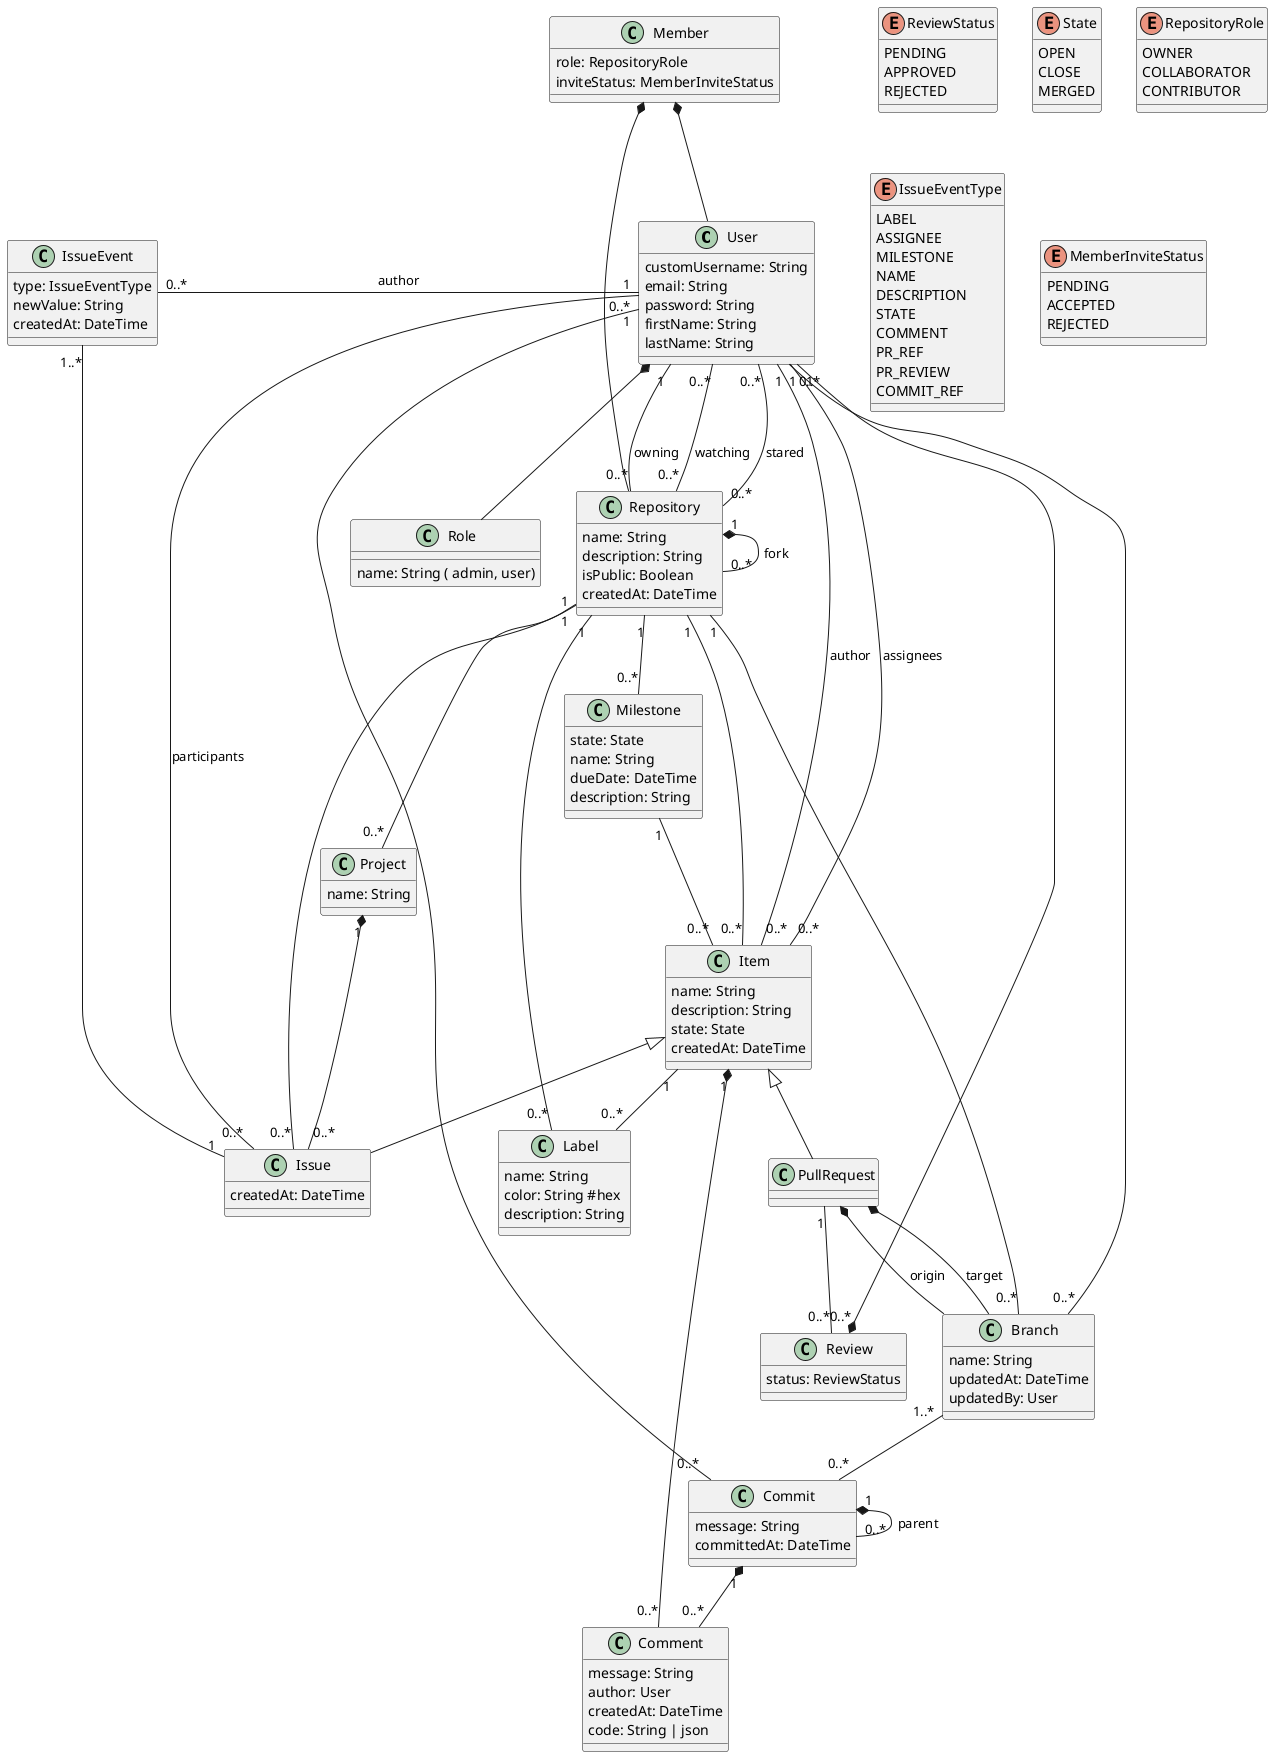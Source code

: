 @startuml
class User {
    customUsername: String
    email: String
    password: String
    firstName: String
    lastName: String
}

class Role {
    name: String ( admin, user)
}

class Member {
    role: RepositoryRole
    inviteStatus: MemberInviteStatus
}

class Repository {
    name: String
    description: String
    isPublic: Boolean
    createdAt: DateTime
}

class Review {
    status: ReviewStatus
}

class Branch {
    name: String
    updatedAt: DateTime
    updatedBy: User
}

class Milestone {
    state: State
    name: String
    dueDate: DateTime
    description: String
}

class Project {
    name: String
}

class Issue {
    createdAt: DateTime
}

class PullRequest {}

class Commit {
    message: String
    committedAt: DateTime
}

class IssueEvent {
    type: IssueEventType
    newValue: String
    createdAt: DateTime
}

class Comment {
    message: String
    author: User
    createdAt: DateTime
    code: String | json
}
class Item {
    name: String
    description: String
    state: State
    createdAt: DateTime
}
class Label {
    name: String
    color: String #hex
    description: String
}

enum ReviewStatus {
    PENDING
    APPROVED
    REJECTED
}

enum State {
    OPEN
    CLOSE
    MERGED
}
enum RepositoryRole {
    OWNER
    COLLABORATOR
    CONTRIBUTOR
}

enum IssueEventType {
    LABEL
    ASSIGNEE
    MILESTONE
    NAME
    DESCRIPTION
    STATE
    COMMENT
    PR_REF
    PR_REVIEW
    COMMIT_REF
}

enum MemberInviteStatus {
    PENDING
    ACCEPTED
    REJECTED
}

Member *-- User
Member *-- Repository

User *-- Role
User "0..*" -- "0..*" Repository: watching
User "0..*" -- "0..*" Repository: stared
User "1" -- "0..*" Repository: owning
User "1" -- "0..*" Branch

User "0..*" -- "0..*" Issue: participants
User "1" -- "0..*" Commit

User "1" --* "0..*" Review
PullRequest "1" -- "0..*" Review

Repository "1" *-- "0..*" Repository : fork
Repository  "1" -- "0..*" Branch
Repository  "1" -- "0..*" Milestone
Repository  "1" -- "0..*" Project
Repository  "1" -- "0..*" Label
Repository  "1" -- "0..*" Issue
Repository  "1" -- "0..*" Item

Item <|-- Issue
Item <|-- PullRequest
Milestone "1" -- "0..*" Item
Item "1" *-- "0..*" Comment
Item "1" -- "0..*" Label
User "1" -- "0..*" Item: author
Item "0..*" -- "0..*" User: assignees

Branch "1..*" -- "0..*" Commit
Commit "1" *-- "0..*" Commit : parent
Commit "1" *-- "0..*" Comment

PullRequest *-- Branch: origin
PullRequest *-- Branch: target

Project "1" *-- "0..*" Issue
Issue "1" -- "1..*" IssueEvent

IssueEvent "0..*" - "1" User: author

@enduml